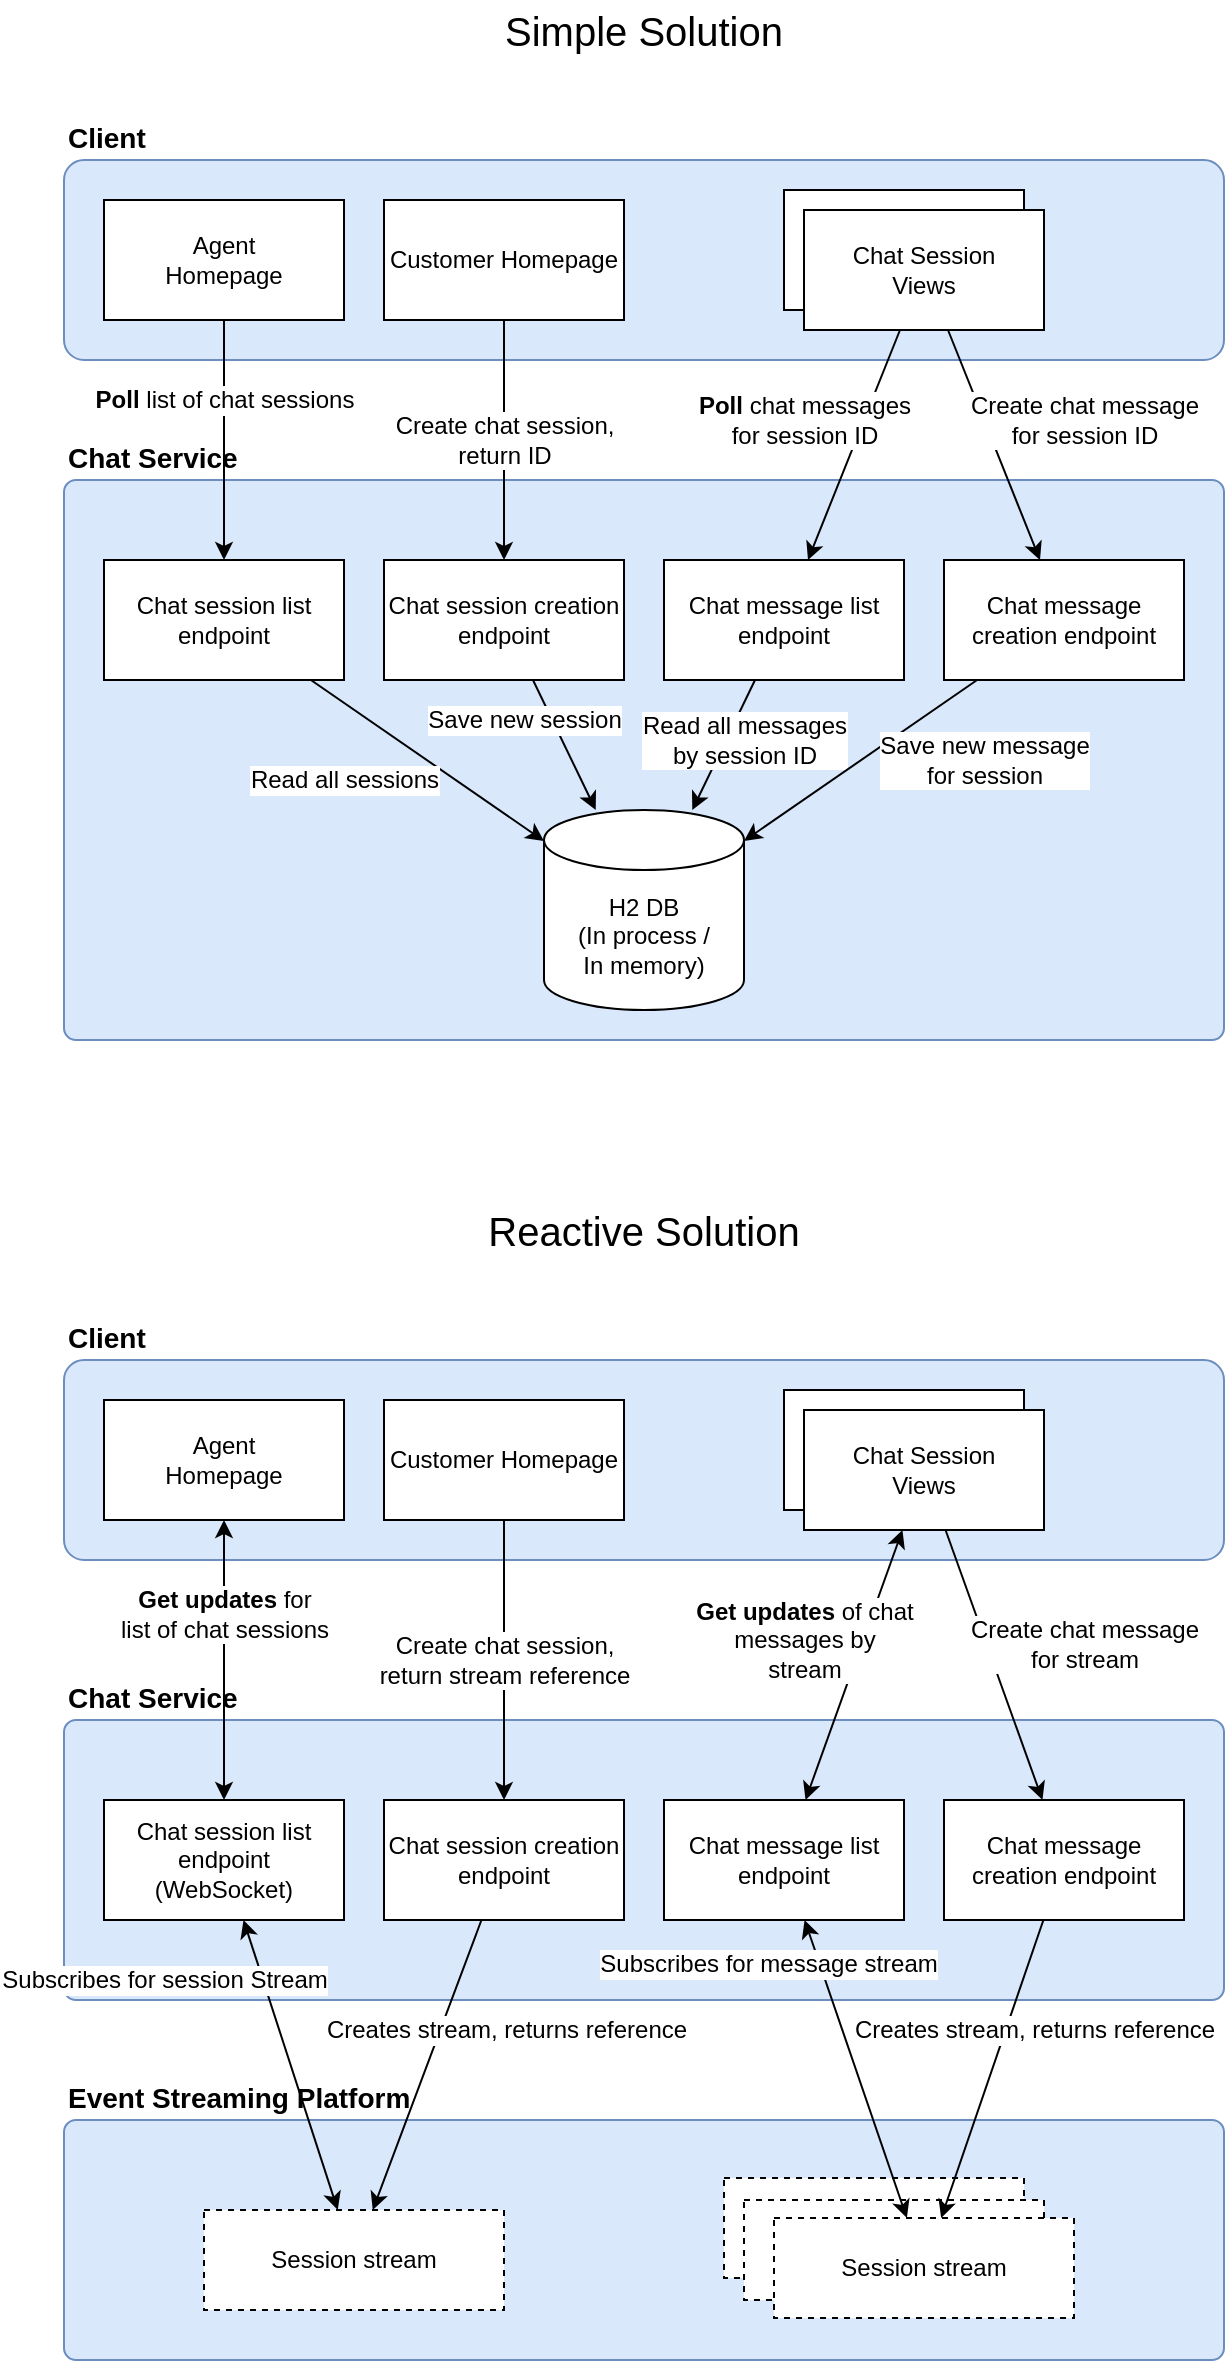 <mxfile version="20.7.4" type="github"><diagram id="slVq7ZrdUoIg8pFAO5gP" name="Seite-1"><mxGraphModel dx="1185" dy="621" grid="1" gridSize="10" guides="1" tooltips="1" connect="1" arrows="1" fold="1" page="1" pageScale="1" pageWidth="827" pageHeight="1169" math="0" shadow="0"><root><mxCell id="0"/><mxCell id="1" parent="0"/><mxCell id="nYYfdZUahm13s8WI9mHn-4" value="Chat Service" style="rounded=1;whiteSpace=wrap;html=1;absoluteArcSize=1;arcSize=12;fillColor=#dae8fc;strokeColor=#6c8ebf;labelPosition=center;verticalLabelPosition=top;align=left;verticalAlign=bottom;fontSize=14;fontStyle=1" vertex="1" parent="1"><mxGeometry x="40" y="320" width="580" height="280" as="geometry"/></mxCell><mxCell id="nYYfdZUahm13s8WI9mHn-6" value="Client" style="rounded=1;whiteSpace=wrap;html=1;strokeColor=#6c8ebf;fontFamily=Helvetica;fontSize=14;fontColor=default;fillColor=#dae8fc;absoluteArcSize=1;labelPosition=center;verticalLabelPosition=top;align=left;verticalAlign=bottom;fontStyle=1" vertex="1" parent="1"><mxGeometry x="40" y="160" width="580" height="100" as="geometry"/></mxCell><mxCell id="nYYfdZUahm13s8WI9mHn-8" value="Chat session list endpoint" style="rounded=0;whiteSpace=wrap;html=1;fontFamily=Helvetica;fontSize=12;" vertex="1" parent="1"><mxGeometry x="60" y="360" width="120" height="60" as="geometry"/></mxCell><mxCell id="nYYfdZUahm13s8WI9mHn-9" value="Chat message list endpoint" style="rounded=0;whiteSpace=wrap;html=1;fontFamily=Helvetica;fontSize=12;" vertex="1" parent="1"><mxGeometry x="340" y="360" width="120" height="60" as="geometry"/></mxCell><mxCell id="nYYfdZUahm13s8WI9mHn-10" value="Chat message creation endpoint" style="rounded=0;whiteSpace=wrap;html=1;fontFamily=Helvetica;fontSize=12;" vertex="1" parent="1"><mxGeometry x="480" y="360" width="120" height="60" as="geometry"/></mxCell><mxCell id="nYYfdZUahm13s8WI9mHn-11" value="Chat session creation endpoint" style="rounded=0;whiteSpace=wrap;html=1;fontFamily=Helvetica;fontSize=12;" vertex="1" parent="1"><mxGeometry x="200" y="360" width="120" height="60" as="geometry"/></mxCell><mxCell id="nYYfdZUahm13s8WI9mHn-13" value="Agent&lt;br&gt;Homepage" style="rounded=0;whiteSpace=wrap;html=1;fontFamily=Helvetica;fontSize=12;" vertex="1" parent="1"><mxGeometry x="60" y="180" width="120" height="60" as="geometry"/></mxCell><mxCell id="nYYfdZUahm13s8WI9mHn-15" value="Customer Homepage" style="rounded=0;whiteSpace=wrap;html=1;fontFamily=Helvetica;fontSize=12;" vertex="1" parent="1"><mxGeometry x="200" y="180" width="120" height="60" as="geometry"/></mxCell><mxCell id="nYYfdZUahm13s8WI9mHn-16" value="Chat Views" style="rounded=0;whiteSpace=wrap;html=1;fontFamily=Helvetica;fontSize=12;" vertex="1" parent="1"><mxGeometry x="400" y="175" width="120" height="60" as="geometry"/></mxCell><mxCell id="nYYfdZUahm13s8WI9mHn-17" value="Chat Session&lt;br&gt;Views" style="rounded=0;whiteSpace=wrap;html=1;fontFamily=Helvetica;fontSize=12;" vertex="1" parent="1"><mxGeometry x="410" y="185" width="120" height="60" as="geometry"/></mxCell><mxCell id="nYYfdZUahm13s8WI9mHn-18" value="&lt;b&gt;Poll&lt;/b&gt; list of chat sessions" style="endArrow=classic;html=1;rounded=0;fontFamily=Helvetica;fontSize=12;fontColor=default;" edge="1" parent="1" source="nYYfdZUahm13s8WI9mHn-13" target="nYYfdZUahm13s8WI9mHn-8"><mxGeometry x="-0.333" width="50" height="50" relative="1" as="geometry"><mxPoint x="390" y="590" as="sourcePoint"/><mxPoint x="440" y="540" as="targetPoint"/><mxPoint as="offset"/></mxGeometry></mxCell><mxCell id="nYYfdZUahm13s8WI9mHn-19" value="Create chat session,&lt;br&gt;return ID" style="endArrow=classic;html=1;rounded=0;fontFamily=Helvetica;fontSize=12;fontColor=default;" edge="1" parent="1" source="nYYfdZUahm13s8WI9mHn-15" target="nYYfdZUahm13s8WI9mHn-11"><mxGeometry width="50" height="50" relative="1" as="geometry"><mxPoint x="390" y="590" as="sourcePoint"/><mxPoint x="440" y="540" as="targetPoint"/></mxGeometry></mxCell><mxCell id="nYYfdZUahm13s8WI9mHn-20" value="&lt;b&gt;Poll&lt;/b&gt; chat messages&lt;br&gt;for session ID" style="endArrow=classic;html=1;rounded=0;fontFamily=Helvetica;fontSize=12;fontColor=default;" edge="1" parent="1" source="nYYfdZUahm13s8WI9mHn-17" target="nYYfdZUahm13s8WI9mHn-9"><mxGeometry x="-0.037" y="-28" width="50" height="50" relative="1" as="geometry"><mxPoint x="270" y="250" as="sourcePoint"/><mxPoint x="270" y="370" as="targetPoint"/><mxPoint as="offset"/></mxGeometry></mxCell><mxCell id="nYYfdZUahm13s8WI9mHn-21" value="Create chat message&lt;br&gt;for session ID" style="endArrow=classic;html=1;rounded=0;fontFamily=Helvetica;fontSize=12;fontColor=default;" edge="1" parent="1" source="nYYfdZUahm13s8WI9mHn-17" target="nYYfdZUahm13s8WI9mHn-10"><mxGeometry x="0.083" y="46" width="50" height="50" relative="1" as="geometry"><mxPoint x="468" y="255" as="sourcePoint"/><mxPoint x="422" y="370" as="targetPoint"/><mxPoint as="offset"/></mxGeometry></mxCell><mxCell id="nYYfdZUahm13s8WI9mHn-22" value="H2 DB&lt;br&gt;(In process /&lt;br&gt;In memory)" style="shape=cylinder3;whiteSpace=wrap;html=1;boundedLbl=1;backgroundOutline=1;size=15;rounded=1;fontFamily=Helvetica;fontSize=12;" vertex="1" parent="1"><mxGeometry x="280" y="485" width="100" height="100" as="geometry"/></mxCell><mxCell id="nYYfdZUahm13s8WI9mHn-23" value="Read all sessions" style="endArrow=classic;html=1;rounded=0;fontFamily=Helvetica;fontSize=12;fontColor=default;" edge="1" parent="1" source="nYYfdZUahm13s8WI9mHn-8" target="nYYfdZUahm13s8WI9mHn-22"><mxGeometry x="-0.406" y="-32" width="50" height="50" relative="1" as="geometry"><mxPoint x="390" y="590" as="sourcePoint"/><mxPoint x="440" y="540" as="targetPoint"/><mxPoint as="offset"/></mxGeometry></mxCell><mxCell id="nYYfdZUahm13s8WI9mHn-24" value="Save new session" style="endArrow=classic;html=1;rounded=0;fontFamily=Helvetica;fontSize=12;fontColor=default;" edge="1" parent="1" source="nYYfdZUahm13s8WI9mHn-11" target="nYYfdZUahm13s8WI9mHn-22"><mxGeometry x="-0.555" y="-13" width="50" height="50" relative="1" as="geometry"><mxPoint x="178.462" y="430" as="sourcePoint"/><mxPoint x="290" y="499.048" as="targetPoint"/><mxPoint as="offset"/></mxGeometry></mxCell><mxCell id="nYYfdZUahm13s8WI9mHn-25" value="Read all messages&lt;br&gt;by session ID" style="endArrow=classic;html=1;rounded=0;fontFamily=Helvetica;fontSize=12;fontColor=default;" edge="1" parent="1" source="nYYfdZUahm13s8WI9mHn-9" target="nYYfdZUahm13s8WI9mHn-22"><mxGeometry x="-0.185" y="8" width="50" height="50" relative="1" as="geometry"><mxPoint x="390" y="590" as="sourcePoint"/><mxPoint x="440" y="540" as="targetPoint"/><mxPoint as="offset"/></mxGeometry></mxCell><mxCell id="nYYfdZUahm13s8WI9mHn-26" value="Save new message&lt;br&gt;for session" style="endArrow=classic;html=1;rounded=0;fontFamily=Helvetica;fontSize=12;fontColor=default;" edge="1" parent="1" source="nYYfdZUahm13s8WI9mHn-10" target="nYYfdZUahm13s8WI9mHn-22"><mxGeometry x="-0.719" y="35" width="50" height="50" relative="1" as="geometry"><mxPoint x="390" y="590" as="sourcePoint"/><mxPoint x="440" y="540" as="targetPoint"/><mxPoint as="offset"/></mxGeometry></mxCell><mxCell id="nYYfdZUahm13s8WI9mHn-27" value="Simple Solution" style="text;html=1;strokeColor=none;fillColor=none;align=center;verticalAlign=middle;whiteSpace=wrap;rounded=0;fontFamily=Helvetica;fontSize=20;fontColor=default;" vertex="1" parent="1"><mxGeometry x="40" y="80" width="580" height="30" as="geometry"/></mxCell><mxCell id="nYYfdZUahm13s8WI9mHn-28" value="Chat Service" style="rounded=1;whiteSpace=wrap;html=1;absoluteArcSize=1;arcSize=12;fillColor=#dae8fc;strokeColor=#6c8ebf;labelPosition=center;verticalLabelPosition=top;align=left;verticalAlign=bottom;fontSize=14;fontStyle=1" vertex="1" parent="1"><mxGeometry x="40" y="940" width="580" height="140" as="geometry"/></mxCell><mxCell id="nYYfdZUahm13s8WI9mHn-29" value="Client" style="rounded=1;whiteSpace=wrap;html=1;strokeColor=#6c8ebf;fontFamily=Helvetica;fontSize=14;fontColor=default;fillColor=#dae8fc;absoluteArcSize=1;labelPosition=center;verticalLabelPosition=top;align=left;verticalAlign=bottom;fontStyle=1" vertex="1" parent="1"><mxGeometry x="40" y="760" width="580" height="100" as="geometry"/></mxCell><mxCell id="nYYfdZUahm13s8WI9mHn-30" value="Chat session list endpoint (WebSocket)" style="rounded=0;whiteSpace=wrap;html=1;fontFamily=Helvetica;fontSize=12;" vertex="1" parent="1"><mxGeometry x="60" y="980" width="120" height="60" as="geometry"/></mxCell><mxCell id="nYYfdZUahm13s8WI9mHn-31" value="Chat message list endpoint" style="rounded=0;whiteSpace=wrap;html=1;fontFamily=Helvetica;fontSize=12;" vertex="1" parent="1"><mxGeometry x="340" y="980" width="120" height="60" as="geometry"/></mxCell><mxCell id="nYYfdZUahm13s8WI9mHn-32" value="Chat message creation endpoint" style="rounded=0;whiteSpace=wrap;html=1;fontFamily=Helvetica;fontSize=12;" vertex="1" parent="1"><mxGeometry x="480" y="980" width="120" height="60" as="geometry"/></mxCell><mxCell id="nYYfdZUahm13s8WI9mHn-33" value="Chat session creation endpoint" style="rounded=0;whiteSpace=wrap;html=1;fontFamily=Helvetica;fontSize=12;" vertex="1" parent="1"><mxGeometry x="200" y="980" width="120" height="60" as="geometry"/></mxCell><mxCell id="nYYfdZUahm13s8WI9mHn-34" value="Agent&lt;br&gt;Homepage" style="rounded=0;whiteSpace=wrap;html=1;fontFamily=Helvetica;fontSize=12;" vertex="1" parent="1"><mxGeometry x="60" y="780" width="120" height="60" as="geometry"/></mxCell><mxCell id="nYYfdZUahm13s8WI9mHn-35" value="Customer Homepage" style="rounded=0;whiteSpace=wrap;html=1;fontFamily=Helvetica;fontSize=12;" vertex="1" parent="1"><mxGeometry x="200" y="780" width="120" height="60" as="geometry"/></mxCell><mxCell id="nYYfdZUahm13s8WI9mHn-36" value="Chat Views" style="rounded=0;whiteSpace=wrap;html=1;fontFamily=Helvetica;fontSize=12;" vertex="1" parent="1"><mxGeometry x="400" y="775" width="120" height="60" as="geometry"/></mxCell><mxCell id="nYYfdZUahm13s8WI9mHn-37" value="Chat Session&lt;br&gt;Views" style="rounded=0;whiteSpace=wrap;html=1;fontFamily=Helvetica;fontSize=12;" vertex="1" parent="1"><mxGeometry x="410" y="785" width="120" height="60" as="geometry"/></mxCell><mxCell id="nYYfdZUahm13s8WI9mHn-38" value="&lt;b&gt;Get updates&lt;/b&gt; for&lt;br&gt;list of chat sessions" style="endArrow=classic;html=1;rounded=0;fontFamily=Helvetica;fontSize=12;fontColor=default;startArrow=classic;startFill=1;" edge="1" parent="1" source="nYYfdZUahm13s8WI9mHn-34" target="nYYfdZUahm13s8WI9mHn-30"><mxGeometry x="-0.333" width="50" height="50" relative="1" as="geometry"><mxPoint x="390" y="1190" as="sourcePoint"/><mxPoint x="440" y="1140" as="targetPoint"/><mxPoint as="offset"/></mxGeometry></mxCell><mxCell id="nYYfdZUahm13s8WI9mHn-39" value="Create chat session,&lt;br&gt;return stream reference" style="endArrow=classic;html=1;rounded=0;fontFamily=Helvetica;fontSize=12;fontColor=default;" edge="1" parent="1" source="nYYfdZUahm13s8WI9mHn-35" target="nYYfdZUahm13s8WI9mHn-33"><mxGeometry width="50" height="50" relative="1" as="geometry"><mxPoint x="390" y="1190" as="sourcePoint"/><mxPoint x="440" y="1140" as="targetPoint"/></mxGeometry></mxCell><mxCell id="nYYfdZUahm13s8WI9mHn-40" value="&lt;b&gt;Get updates&lt;/b&gt; of chat&lt;br&gt;messages by&lt;br&gt;stream" style="endArrow=classic;html=1;rounded=0;fontFamily=Helvetica;fontSize=12;fontColor=default;startArrow=classic;startFill=1;" edge="1" parent="1" source="nYYfdZUahm13s8WI9mHn-37" target="nYYfdZUahm13s8WI9mHn-31"><mxGeometry x="-0.037" y="-28" width="50" height="50" relative="1" as="geometry"><mxPoint x="270" y="850" as="sourcePoint"/><mxPoint x="270" y="970" as="targetPoint"/><mxPoint as="offset"/></mxGeometry></mxCell><mxCell id="nYYfdZUahm13s8WI9mHn-41" value="Create chat message&lt;br&gt;for stream" style="endArrow=classic;html=1;rounded=0;fontFamily=Helvetica;fontSize=12;fontColor=default;" edge="1" parent="1" source="nYYfdZUahm13s8WI9mHn-37" target="nYYfdZUahm13s8WI9mHn-32"><mxGeometry x="0.083" y="46" width="50" height="50" relative="1" as="geometry"><mxPoint x="468" y="855" as="sourcePoint"/><mxPoint x="422" y="970" as="targetPoint"/><mxPoint as="offset"/></mxGeometry></mxCell><mxCell id="nYYfdZUahm13s8WI9mHn-47" value="Reactive Solution" style="text;html=1;strokeColor=none;fillColor=none;align=center;verticalAlign=middle;whiteSpace=wrap;rounded=0;fontFamily=Helvetica;fontSize=20;fontColor=default;" vertex="1" parent="1"><mxGeometry x="40" y="680" width="580" height="30" as="geometry"/></mxCell><mxCell id="nYYfdZUahm13s8WI9mHn-48" value="Event Streaming Platform" style="rounded=1;whiteSpace=wrap;html=1;absoluteArcSize=1;arcSize=12;fillColor=#dae8fc;strokeColor=#6c8ebf;labelPosition=center;verticalLabelPosition=top;align=left;verticalAlign=bottom;fontSize=14;fontStyle=1" vertex="1" parent="1"><mxGeometry x="40" y="1140" width="580" height="120" as="geometry"/></mxCell><mxCell id="nYYfdZUahm13s8WI9mHn-49" value="Session stream" style="rounded=0;whiteSpace=wrap;html=1;fontFamily=Helvetica;fontSize=12;dashed=1;" vertex="1" parent="1"><mxGeometry x="110" y="1185" width="150" height="50" as="geometry"/></mxCell><mxCell id="nYYfdZUahm13s8WI9mHn-50" value="Subscribes for session Stream" style="endArrow=classic;html=1;rounded=0;fontFamily=Helvetica;fontSize=12;fontColor=default;startArrow=classic;startFill=1;" edge="1" parent="1" source="nYYfdZUahm13s8WI9mHn-30" target="nYYfdZUahm13s8WI9mHn-49"><mxGeometry x="-0.787" y="-47" width="50" height="50" relative="1" as="geometry"><mxPoint x="390" y="980" as="sourcePoint"/><mxPoint x="440" y="930" as="targetPoint"/><mxPoint as="offset"/></mxGeometry></mxCell><mxCell id="nYYfdZUahm13s8WI9mHn-51" value="Creates stream, returns reference" style="endArrow=classic;html=1;rounded=0;fontFamily=Helvetica;fontSize=12;fontColor=default;" edge="1" parent="1" source="nYYfdZUahm13s8WI9mHn-33" target="nYYfdZUahm13s8WI9mHn-49"><mxGeometry x="-0.389" y="31" width="50" height="50" relative="1" as="geometry"><mxPoint x="390" y="980" as="sourcePoint"/><mxPoint x="440" y="930" as="targetPoint"/><mxPoint as="offset"/></mxGeometry></mxCell><mxCell id="nYYfdZUahm13s8WI9mHn-56" value="Session stream" style="rounded=0;whiteSpace=wrap;html=1;fontFamily=Helvetica;fontSize=12;dashed=1;" vertex="1" parent="1"><mxGeometry x="370" y="1169" width="150" height="50" as="geometry"/></mxCell><mxCell id="nYYfdZUahm13s8WI9mHn-55" value="Session stream" style="rounded=0;whiteSpace=wrap;html=1;fontFamily=Helvetica;fontSize=12;dashed=1;" vertex="1" parent="1"><mxGeometry x="380" y="1180" width="150" height="50" as="geometry"/></mxCell><mxCell id="nYYfdZUahm13s8WI9mHn-52" value="Session stream" style="rounded=0;whiteSpace=wrap;html=1;fontFamily=Helvetica;fontSize=12;dashed=1;" vertex="1" parent="1"><mxGeometry x="395" y="1189" width="150" height="50" as="geometry"/></mxCell><mxCell id="nYYfdZUahm13s8WI9mHn-53" value="Subscribes for message stream" style="endArrow=classic;html=1;rounded=0;fontFamily=Helvetica;fontSize=12;fontColor=default;startArrow=classic;startFill=1;" edge="1" parent="1" source="nYYfdZUahm13s8WI9mHn-31" target="nYYfdZUahm13s8WI9mHn-52"><mxGeometry x="-0.81" y="-25" width="50" height="50" relative="1" as="geometry"><mxPoint x="140.833" y="1050" as="sourcePoint"/><mxPoint x="185.972" y="1175" as="targetPoint"/><mxPoint as="offset"/></mxGeometry></mxCell><mxCell id="nYYfdZUahm13s8WI9mHn-54" value="Creates stream, returns reference" style="endArrow=classic;html=1;rounded=0;fontFamily=Helvetica;fontSize=12;fontColor=default;" edge="1" parent="1" source="nYYfdZUahm13s8WI9mHn-32" target="nYYfdZUahm13s8WI9mHn-52"><mxGeometry x="-0.309" y="14" width="50" height="50" relative="1" as="geometry"><mxPoint x="257.5" y="1050" as="sourcePoint"/><mxPoint x="205.417" y="1175" as="targetPoint"/><mxPoint y="-1" as="offset"/></mxGeometry></mxCell></root></mxGraphModel></diagram></mxfile>